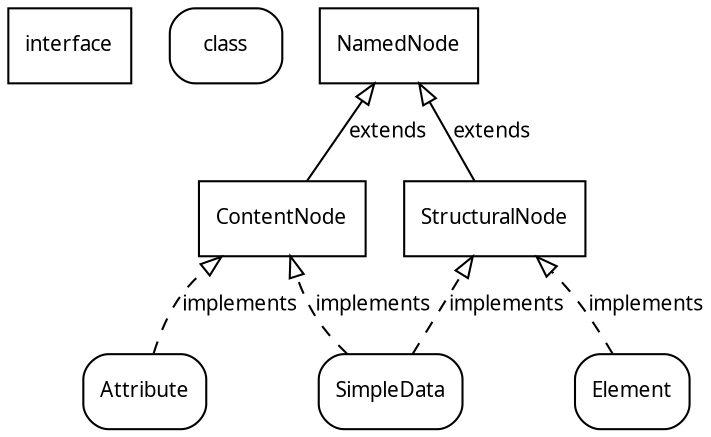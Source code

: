 digraph interfaces_nodes {
	rankdir = BT;
	node [shape = rectangle, fontname = "TeXGyrePagella-Regular", fontsize = 10];
	edge [fontname = "TeXGyrePagella-Regular", fontsize = 10, arrowhead = empty];

{
	rank = same;
	interface;
	class [style= rounded];
	NamedNode;
}
	ContentNode;
	StructuralNode;
	Attribute [style= rounded];
	SimpleData [style= rounded];
	Element [style= rounded];

	StructuralNode -> NamedNode [label = "extends"];
	ContentNode -> NamedNode [label = "extends"];
	Element -> StructuralNode [style = dashed, label = "implements"];
	SimpleData -> StructuralNode [style = dashed, label = "implements"];
	SimpleData -> ContentNode [style = dashed, label = "implements"];
	Attribute -> ContentNode [style = dashed, label = "implements"];
}

